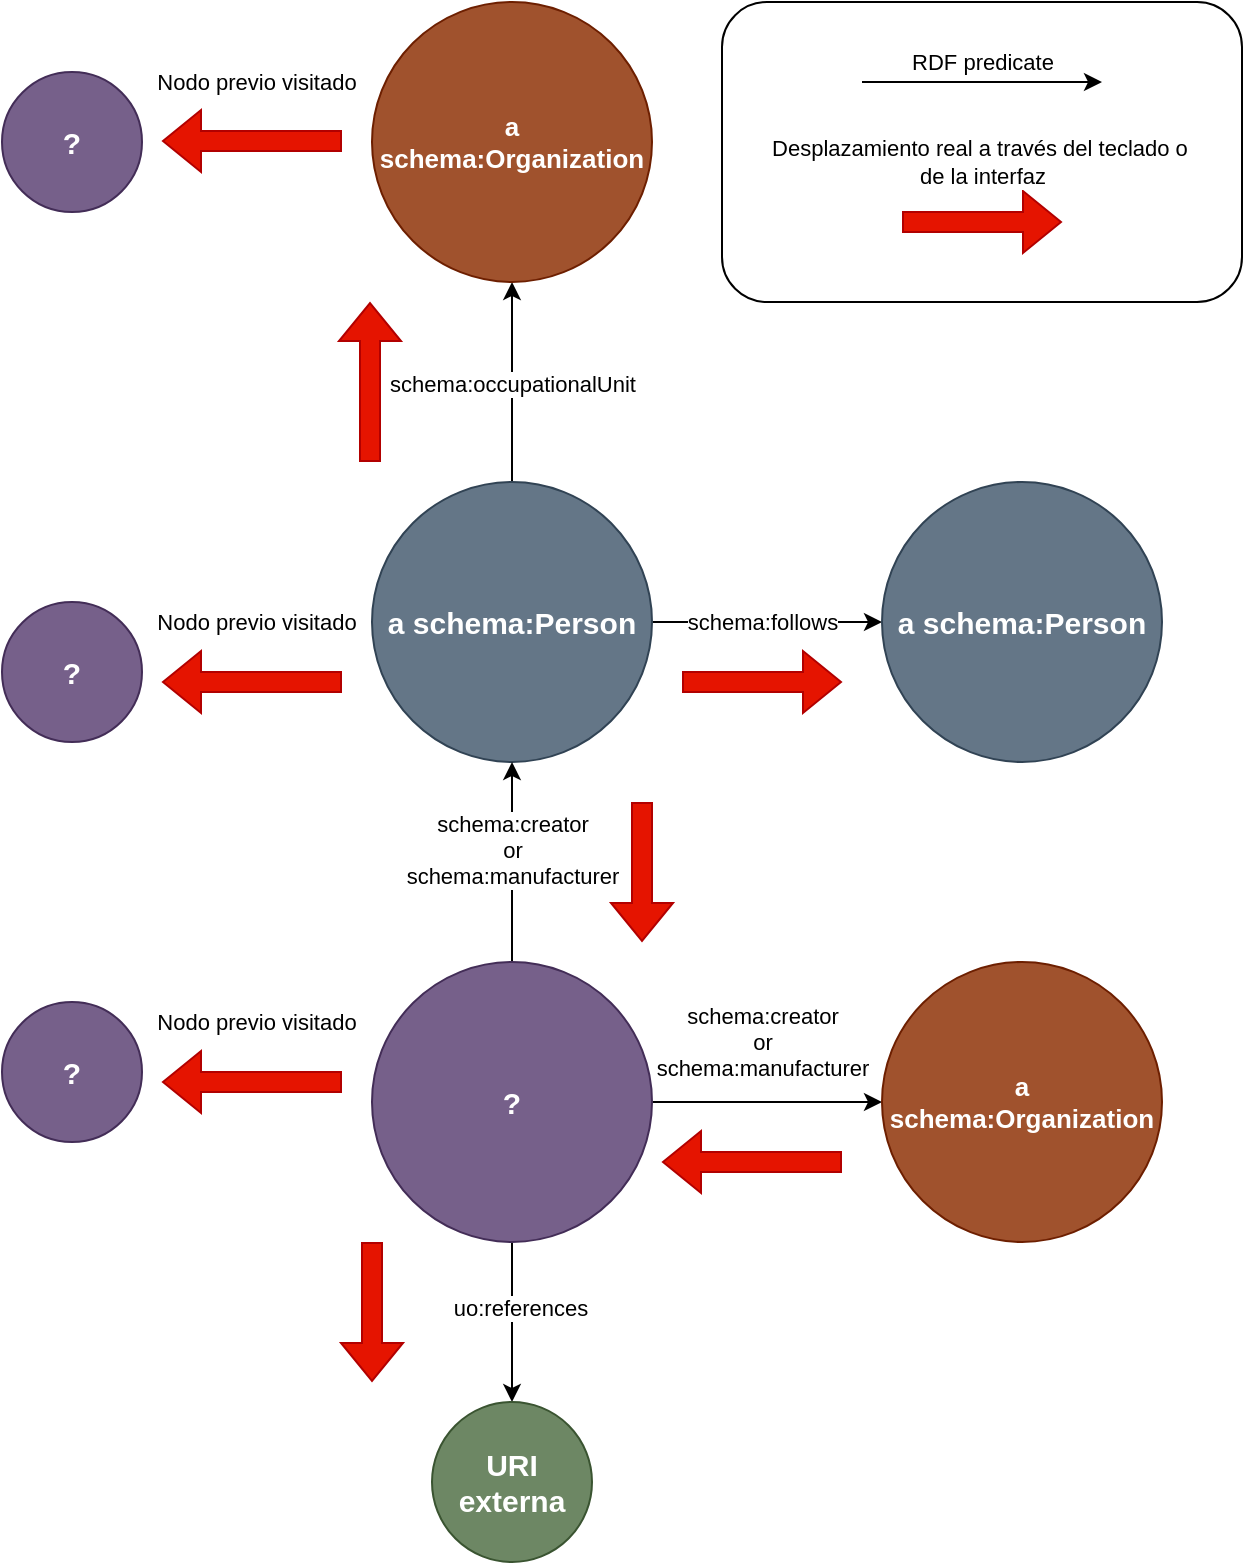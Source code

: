 <mxfile version="24.8.4">
  <diagram name="Page-1" id="KyVT9V_pLSJBO2KwNx2o">
    <mxGraphModel dx="1434" dy="772" grid="1" gridSize="10" guides="1" tooltips="1" connect="1" arrows="1" fold="1" page="1" pageScale="1" pageWidth="850" pageHeight="1100" math="0" shadow="0">
      <root>
        <mxCell id="0" />
        <mxCell id="1" parent="0" />
        <mxCell id="T4Tz61koRvboAz-m1Axt-25" value="" style="rounded=1;whiteSpace=wrap;html=1;" vertex="1" parent="1">
          <mxGeometry x="530" y="100" width="260" height="150" as="geometry" />
        </mxCell>
        <mxCell id="T4Tz61koRvboAz-m1Axt-6" style="edgeStyle=orthogonalEdgeStyle;rounded=0;orthogonalLoop=1;jettySize=auto;html=1;entryX=0;entryY=0.5;entryDx=0;entryDy=0;" edge="1" parent="1" source="T4Tz61koRvboAz-m1Axt-1" target="T4Tz61koRvboAz-m1Axt-3">
          <mxGeometry relative="1" as="geometry" />
        </mxCell>
        <mxCell id="T4Tz61koRvboAz-m1Axt-15" value="schema:follows" style="edgeLabel;html=1;align=center;verticalAlign=middle;resizable=0;points=[];labelBackgroundColor=default;" vertex="1" connectable="0" parent="T4Tz61koRvboAz-m1Axt-6">
          <mxGeometry x="0.009" relative="1" as="geometry">
            <mxPoint x="-3" as="offset" />
          </mxGeometry>
        </mxCell>
        <mxCell id="T4Tz61koRvboAz-m1Axt-8" style="edgeStyle=orthogonalEdgeStyle;rounded=0;orthogonalLoop=1;jettySize=auto;html=1;entryX=0.5;entryY=1;entryDx=0;entryDy=0;" edge="1" parent="1" source="T4Tz61koRvboAz-m1Axt-1" target="T4Tz61koRvboAz-m1Axt-2">
          <mxGeometry relative="1" as="geometry" />
        </mxCell>
        <mxCell id="T4Tz61koRvboAz-m1Axt-14" value="schema:occupationalUnit" style="edgeLabel;html=1;align=center;verticalAlign=middle;resizable=0;points=[];labelBackgroundColor=default;" vertex="1" connectable="0" parent="T4Tz61koRvboAz-m1Axt-8">
          <mxGeometry x="-0.02" y="-1" relative="1" as="geometry">
            <mxPoint x="-1" as="offset" />
          </mxGeometry>
        </mxCell>
        <mxCell id="T4Tz61koRvboAz-m1Axt-1" value="a schema:Person" style="ellipse;whiteSpace=wrap;html=1;aspect=fixed;fillColor=#647687;strokeColor=#314354;fontColor=#ffffff;fontSize=15;fontStyle=1" vertex="1" parent="1">
          <mxGeometry x="355" y="340" width="140" height="140" as="geometry" />
        </mxCell>
        <mxCell id="T4Tz61koRvboAz-m1Axt-2" value="a schema:Organization" style="ellipse;whiteSpace=wrap;html=1;aspect=fixed;fillColor=#a0522d;strokeColor=#6D1F00;fontColor=#ffffff;fontSize=13;fontStyle=1" vertex="1" parent="1">
          <mxGeometry x="355" y="100" width="140" height="140" as="geometry" />
        </mxCell>
        <mxCell id="T4Tz61koRvboAz-m1Axt-3" value="a schema:Person" style="ellipse;whiteSpace=wrap;html=1;aspect=fixed;fillColor=#647687;strokeColor=#314354;fontColor=#ffffff;fontSize=15;fontStyle=1" vertex="1" parent="1">
          <mxGeometry x="610" y="340" width="140" height="140" as="geometry" />
        </mxCell>
        <mxCell id="T4Tz61koRvboAz-m1Axt-11" style="edgeStyle=orthogonalEdgeStyle;rounded=0;orthogonalLoop=1;jettySize=auto;html=1;entryX=0.5;entryY=1;entryDx=0;entryDy=0;" edge="1" parent="1" source="T4Tz61koRvboAz-m1Axt-4" target="T4Tz61koRvboAz-m1Axt-1">
          <mxGeometry relative="1" as="geometry" />
        </mxCell>
        <mxCell id="T4Tz61koRvboAz-m1Axt-12" value="schema:creator&lt;div&gt;or&lt;/div&gt;&lt;div&gt;schema:manufacturer&lt;/div&gt;" style="edgeLabel;html=1;align=center;verticalAlign=middle;resizable=0;points=[];labelBackgroundColor=default;" vertex="1" connectable="0" parent="T4Tz61koRvboAz-m1Axt-11">
          <mxGeometry x="0.12" y="-1" relative="1" as="geometry">
            <mxPoint x="-1" as="offset" />
          </mxGeometry>
        </mxCell>
        <mxCell id="T4Tz61koRvboAz-m1Axt-20" style="edgeStyle=orthogonalEdgeStyle;rounded=0;orthogonalLoop=1;jettySize=auto;html=1;entryX=0;entryY=0.5;entryDx=0;entryDy=0;" edge="1" parent="1" source="T4Tz61koRvboAz-m1Axt-4" target="T4Tz61koRvboAz-m1Axt-19">
          <mxGeometry relative="1" as="geometry">
            <Array as="points">
              <mxPoint x="570" y="650" />
              <mxPoint x="570" y="650" />
            </Array>
          </mxGeometry>
        </mxCell>
        <mxCell id="T4Tz61koRvboAz-m1Axt-24" value="schema:creator&lt;div&gt;or&lt;/div&gt;&lt;div&gt;schema:manufacturer&lt;/div&gt;" style="edgeLabel;html=1;align=center;verticalAlign=middle;resizable=0;points=[];labelBackgroundColor=none;" vertex="1" connectable="0" parent="T4Tz61koRvboAz-m1Axt-20">
          <mxGeometry x="-0.215" y="-4" relative="1" as="geometry">
            <mxPoint x="10" y="-34" as="offset" />
          </mxGeometry>
        </mxCell>
        <mxCell id="T4Tz61koRvboAz-m1Axt-22" style="edgeStyle=orthogonalEdgeStyle;rounded=0;orthogonalLoop=1;jettySize=auto;html=1;entryX=0.5;entryY=0;entryDx=0;entryDy=0;" edge="1" parent="1" source="T4Tz61koRvboAz-m1Axt-4" target="T4Tz61koRvboAz-m1Axt-21">
          <mxGeometry relative="1" as="geometry" />
        </mxCell>
        <mxCell id="T4Tz61koRvboAz-m1Axt-23" value="uo:references" style="edgeLabel;html=1;align=center;verticalAlign=middle;resizable=0;points=[];labelBackgroundColor=default;" vertex="1" connectable="0" parent="T4Tz61koRvboAz-m1Axt-22">
          <mxGeometry x="-0.175" y="4" relative="1" as="geometry">
            <mxPoint as="offset" />
          </mxGeometry>
        </mxCell>
        <mxCell id="T4Tz61koRvboAz-m1Axt-4" value="?" style="ellipse;whiteSpace=wrap;html=1;aspect=fixed;fillColor=#76608a;strokeColor=#432D57;fontColor=#ffffff;fontSize=15;fontStyle=1" vertex="1" parent="1">
          <mxGeometry x="355" y="580" width="140" height="140" as="geometry" />
        </mxCell>
        <mxCell id="T4Tz61koRvboAz-m1Axt-5" value="?" style="ellipse;whiteSpace=wrap;html=1;aspect=fixed;fillColor=#76608a;strokeColor=#432D57;fontColor=#ffffff;fontSize=15;fontStyle=1" vertex="1" parent="1">
          <mxGeometry x="170" y="400" width="70" height="70" as="geometry" />
        </mxCell>
        <mxCell id="T4Tz61koRvboAz-m1Axt-13" value="" style="endArrow=classic;html=1;rounded=0;" edge="1" parent="1">
          <mxGeometry width="50" height="50" relative="1" as="geometry">
            <mxPoint x="600" y="140" as="sourcePoint" />
            <mxPoint x="720" y="140" as="targetPoint" />
          </mxGeometry>
        </mxCell>
        <mxCell id="T4Tz61koRvboAz-m1Axt-26" value="RDF predicate" style="edgeLabel;html=1;align=center;verticalAlign=middle;resizable=0;points=[];" vertex="1" connectable="0" parent="T4Tz61koRvboAz-m1Axt-13">
          <mxGeometry x="-0.383" y="-1" relative="1" as="geometry">
            <mxPoint x="23" y="-11" as="offset" />
          </mxGeometry>
        </mxCell>
        <mxCell id="T4Tz61koRvboAz-m1Axt-19" value="a schema:Organization" style="ellipse;whiteSpace=wrap;html=1;aspect=fixed;fillColor=#a0522d;strokeColor=#6D1F00;fontColor=#ffffff;fontSize=13;fontStyle=1" vertex="1" parent="1">
          <mxGeometry x="610" y="580" width="140" height="140" as="geometry" />
        </mxCell>
        <mxCell id="T4Tz61koRvboAz-m1Axt-21" value="URI externa" style="ellipse;whiteSpace=wrap;html=1;aspect=fixed;fillColor=#6d8764;strokeColor=#3A5431;fontColor=#ffffff;fontSize=15;fontStyle=1" vertex="1" parent="1">
          <mxGeometry x="385" y="800" width="80" height="80" as="geometry" />
        </mxCell>
        <mxCell id="T4Tz61koRvboAz-m1Axt-27" value="" style="shape=flexArrow;endArrow=classic;html=1;rounded=0;fillColor=#e51400;strokeColor=#B20000;" edge="1" parent="1">
          <mxGeometry width="50" height="50" relative="1" as="geometry">
            <mxPoint x="620" y="210" as="sourcePoint" />
            <mxPoint x="700" y="210" as="targetPoint" />
          </mxGeometry>
        </mxCell>
        <mxCell id="T4Tz61koRvboAz-m1Axt-28" value="Desplazamiento real a través del teclado o&amp;nbsp;&lt;div&gt;&lt;div&gt;de la interfaz&lt;/div&gt;&lt;/div&gt;" style="edgeLabel;html=1;align=center;verticalAlign=middle;resizable=0;points=[];" vertex="1" connectable="0" parent="T4Tz61koRvboAz-m1Axt-27">
          <mxGeometry x="0.075" y="-3" relative="1" as="geometry">
            <mxPoint x="-3" y="-33" as="offset" />
          </mxGeometry>
        </mxCell>
        <mxCell id="T4Tz61koRvboAz-m1Axt-30" value="" style="shape=flexArrow;endArrow=classic;html=1;rounded=0;fillColor=#e51400;strokeColor=#B20000;" edge="1" parent="1">
          <mxGeometry width="50" height="50" relative="1" as="geometry">
            <mxPoint x="510" y="440" as="sourcePoint" />
            <mxPoint x="590" y="440" as="targetPoint" />
          </mxGeometry>
        </mxCell>
        <mxCell id="T4Tz61koRvboAz-m1Axt-32" value="" style="shape=flexArrow;endArrow=classic;html=1;rounded=0;fillColor=#e51400;strokeColor=#B20000;" edge="1" parent="1">
          <mxGeometry width="50" height="50" relative="1" as="geometry">
            <mxPoint x="354" y="330" as="sourcePoint" />
            <mxPoint x="354" y="250" as="targetPoint" />
          </mxGeometry>
        </mxCell>
        <mxCell id="T4Tz61koRvboAz-m1Axt-33" value="" style="shape=flexArrow;endArrow=classic;html=1;rounded=0;fillColor=#e51400;strokeColor=#B20000;" edge="1" parent="1">
          <mxGeometry width="50" height="50" relative="1" as="geometry">
            <mxPoint x="340" y="440" as="sourcePoint" />
            <mxPoint x="250" y="440" as="targetPoint" />
          </mxGeometry>
        </mxCell>
        <mxCell id="T4Tz61koRvboAz-m1Axt-34" value="Nodo previo visitado" style="edgeLabel;html=1;align=center;verticalAlign=middle;resizable=0;points=[];" vertex="1" connectable="0" parent="T4Tz61koRvboAz-m1Axt-33">
          <mxGeometry x="-0.156" y="6" relative="1" as="geometry">
            <mxPoint x="-5" y="-36" as="offset" />
          </mxGeometry>
        </mxCell>
        <mxCell id="T4Tz61koRvboAz-m1Axt-35" value="" style="shape=flexArrow;endArrow=classic;html=1;rounded=0;fillColor=#e51400;strokeColor=#B20000;" edge="1" parent="1">
          <mxGeometry width="50" height="50" relative="1" as="geometry">
            <mxPoint x="490" y="500" as="sourcePoint" />
            <mxPoint x="490" y="570" as="targetPoint" />
          </mxGeometry>
        </mxCell>
        <mxCell id="T4Tz61koRvboAz-m1Axt-38" value="" style="shape=flexArrow;endArrow=classic;html=1;rounded=0;fillColor=#e51400;strokeColor=#B20000;" edge="1" parent="1">
          <mxGeometry width="50" height="50" relative="1" as="geometry">
            <mxPoint x="590" y="680" as="sourcePoint" />
            <mxPoint x="500" y="680" as="targetPoint" />
          </mxGeometry>
        </mxCell>
        <mxCell id="T4Tz61koRvboAz-m1Axt-41" value="" style="shape=flexArrow;endArrow=classic;html=1;rounded=0;fillColor=#e51400;strokeColor=#B20000;" edge="1" parent="1">
          <mxGeometry width="50" height="50" relative="1" as="geometry">
            <mxPoint x="355" y="720" as="sourcePoint" />
            <mxPoint x="355" y="790" as="targetPoint" />
          </mxGeometry>
        </mxCell>
        <mxCell id="T4Tz61koRvboAz-m1Axt-42" value="?" style="ellipse;whiteSpace=wrap;html=1;aspect=fixed;fillColor=#76608a;strokeColor=#432D57;fontColor=#ffffff;fontSize=15;fontStyle=1" vertex="1" parent="1">
          <mxGeometry x="170" y="600" width="70" height="70" as="geometry" />
        </mxCell>
        <mxCell id="T4Tz61koRvboAz-m1Axt-43" value="?" style="ellipse;whiteSpace=wrap;html=1;aspect=fixed;fillColor=#76608a;strokeColor=#432D57;fontColor=#ffffff;fontSize=15;fontStyle=1" vertex="1" parent="1">
          <mxGeometry x="170" y="135" width="70" height="70" as="geometry" />
        </mxCell>
        <mxCell id="T4Tz61koRvboAz-m1Axt-44" value="" style="shape=flexArrow;endArrow=classic;html=1;rounded=0;fillColor=#e51400;strokeColor=#B20000;" edge="1" parent="1">
          <mxGeometry width="50" height="50" relative="1" as="geometry">
            <mxPoint x="340" y="640" as="sourcePoint" />
            <mxPoint x="250" y="640" as="targetPoint" />
          </mxGeometry>
        </mxCell>
        <mxCell id="T4Tz61koRvboAz-m1Axt-45" value="Nodo previo visitado" style="edgeLabel;html=1;align=center;verticalAlign=middle;resizable=0;points=[];" vertex="1" connectable="0" parent="T4Tz61koRvboAz-m1Axt-44">
          <mxGeometry x="-0.156" y="6" relative="1" as="geometry">
            <mxPoint x="-5" y="-36" as="offset" />
          </mxGeometry>
        </mxCell>
        <mxCell id="T4Tz61koRvboAz-m1Axt-46" value="" style="shape=flexArrow;endArrow=classic;html=1;rounded=0;fillColor=#e51400;strokeColor=#B20000;" edge="1" parent="1">
          <mxGeometry width="50" height="50" relative="1" as="geometry">
            <mxPoint x="340" y="169.5" as="sourcePoint" />
            <mxPoint x="250" y="169.5" as="targetPoint" />
          </mxGeometry>
        </mxCell>
        <mxCell id="T4Tz61koRvboAz-m1Axt-47" value="Nodo previo visitado" style="edgeLabel;html=1;align=center;verticalAlign=middle;resizable=0;points=[];" vertex="1" connectable="0" parent="T4Tz61koRvboAz-m1Axt-46">
          <mxGeometry x="-0.156" y="6" relative="1" as="geometry">
            <mxPoint x="-5" y="-36" as="offset" />
          </mxGeometry>
        </mxCell>
      </root>
    </mxGraphModel>
  </diagram>
</mxfile>
